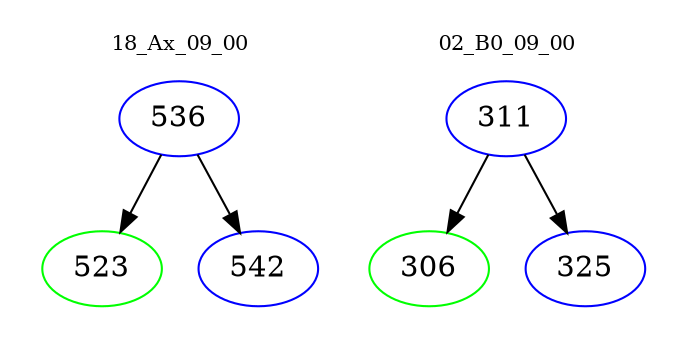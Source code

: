 digraph{
subgraph cluster_0 {
color = white
label = "18_Ax_09_00";
fontsize=10;
T0_536 [label="536", color="blue"]
T0_536 -> T0_523 [color="black"]
T0_523 [label="523", color="green"]
T0_536 -> T0_542 [color="black"]
T0_542 [label="542", color="blue"]
}
subgraph cluster_1 {
color = white
label = "02_B0_09_00";
fontsize=10;
T1_311 [label="311", color="blue"]
T1_311 -> T1_306 [color="black"]
T1_306 [label="306", color="green"]
T1_311 -> T1_325 [color="black"]
T1_325 [label="325", color="blue"]
}
}
